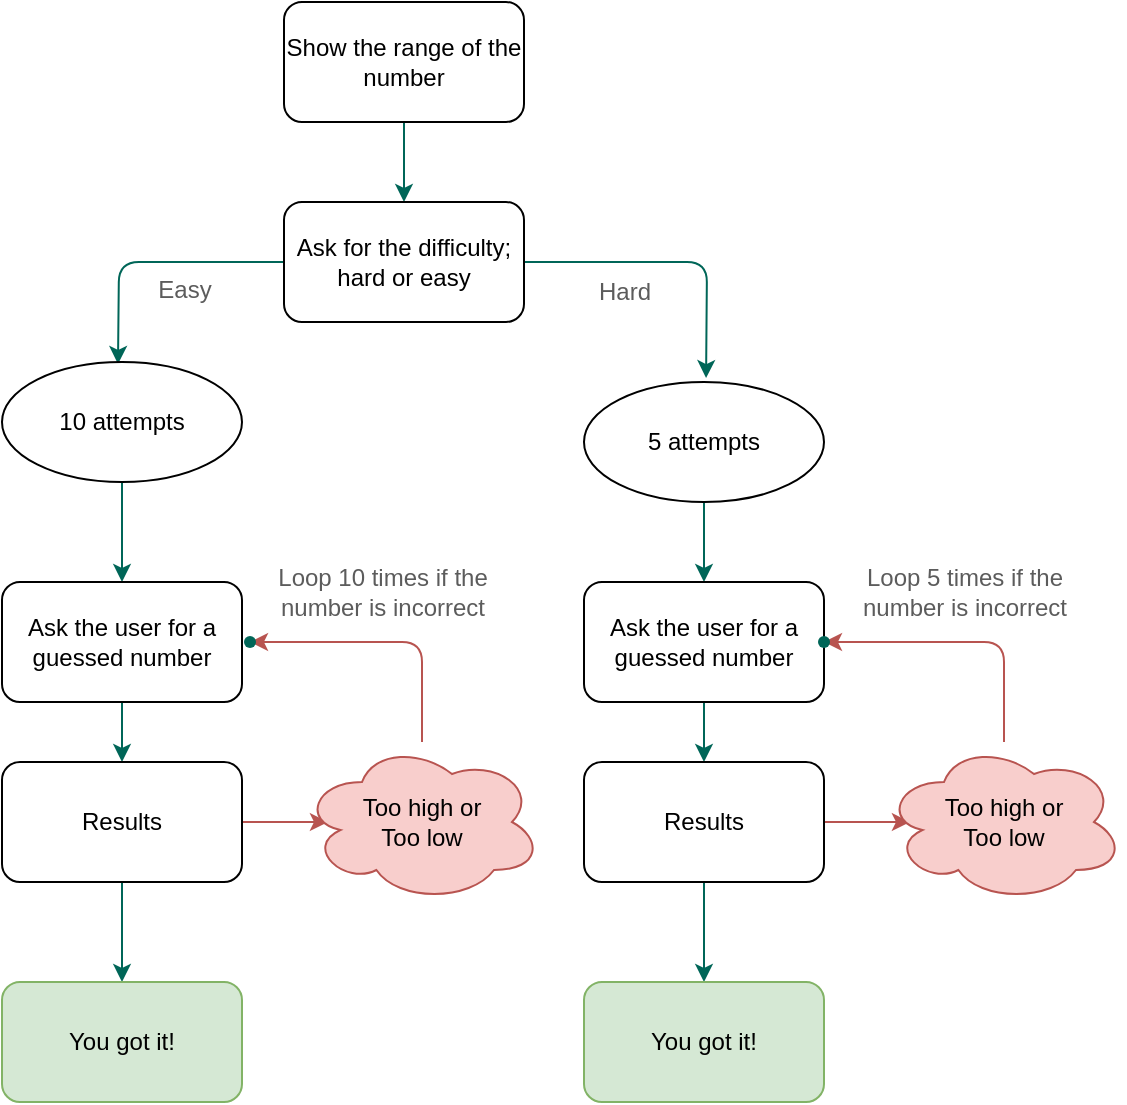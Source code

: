 <mxfile version="16.2.1" type="github"><diagram id="VpR6awlXsFyhepkTu2ht" name="Page-1"><mxGraphModel dx="1422" dy="785" grid="1" gridSize="10" guides="1" tooltips="1" connect="1" arrows="1" fold="1" page="1" pageScale="1" pageWidth="850" pageHeight="1100" math="0" shadow="0"><root><mxCell id="0"/><mxCell id="1" parent="0"/><mxCell id="I9rzfinuJaLphMyIrTHW-30" value="" style="edgeStyle=orthogonalEdgeStyle;curved=0;rounded=1;sketch=0;orthogonalLoop=1;jettySize=auto;html=1;fontColor=#5C5C5C;strokeColor=#006658;fillColor=#21C0A5;" edge="1" parent="1" source="I9rzfinuJaLphMyIrTHW-1" target="I9rzfinuJaLphMyIrTHW-2"><mxGeometry relative="1" as="geometry"/></mxCell><mxCell id="I9rzfinuJaLphMyIrTHW-1" value="Show the range of the number" style="rounded=1;whiteSpace=wrap;html=1;sketch=0;" vertex="1" parent="1"><mxGeometry x="350" y="30" width="120" height="60" as="geometry"/></mxCell><mxCell id="I9rzfinuJaLphMyIrTHW-7" style="edgeStyle=orthogonalEdgeStyle;curved=0;rounded=1;sketch=0;orthogonalLoop=1;jettySize=auto;html=1;entryX=0.475;entryY=-0.15;entryDx=0;entryDy=0;entryPerimeter=0;fontColor=#5C5C5C;strokeColor=#006658;fillColor=#21C0A5;" edge="1" parent="1" source="I9rzfinuJaLphMyIrTHW-2"><mxGeometry relative="1" as="geometry"><mxPoint x="267" y="211" as="targetPoint"/></mxGeometry></mxCell><mxCell id="I9rzfinuJaLphMyIrTHW-8" style="edgeStyle=orthogonalEdgeStyle;curved=0;rounded=1;sketch=0;orthogonalLoop=1;jettySize=auto;html=1;entryX=0.592;entryY=-0.033;entryDx=0;entryDy=0;entryPerimeter=0;fontColor=#5C5C5C;strokeColor=#006658;fillColor=#21C0A5;" edge="1" parent="1" source="I9rzfinuJaLphMyIrTHW-2"><mxGeometry relative="1" as="geometry"><mxPoint x="561.04" y="218.02" as="targetPoint"/></mxGeometry></mxCell><mxCell id="I9rzfinuJaLphMyIrTHW-2" value="Ask for the difficulty; hard or easy" style="rounded=1;whiteSpace=wrap;html=1;sketch=0;" vertex="1" parent="1"><mxGeometry x="350" y="130" width="120" height="60" as="geometry"/></mxCell><mxCell id="I9rzfinuJaLphMyIrTHW-9" value="Easy" style="text;html=1;align=center;verticalAlign=middle;resizable=0;points=[];autosize=1;strokeColor=none;fillColor=none;fontColor=#5C5C5C;" vertex="1" parent="1"><mxGeometry x="280" y="164" width="40" height="20" as="geometry"/></mxCell><mxCell id="I9rzfinuJaLphMyIrTHW-10" value="Hard" style="text;html=1;align=center;verticalAlign=middle;resizable=0;points=[];autosize=1;strokeColor=none;fillColor=none;fontColor=#5C5C5C;" vertex="1" parent="1"><mxGeometry x="500" y="165" width="40" height="20" as="geometry"/></mxCell><mxCell id="I9rzfinuJaLphMyIrTHW-47" value="" style="edgeStyle=orthogonalEdgeStyle;curved=0;rounded=1;sketch=0;orthogonalLoop=1;jettySize=auto;html=1;fontColor=#5C5C5C;strokeColor=#006658;fillColor=#21C0A5;" edge="1" parent="1" source="I9rzfinuJaLphMyIrTHW-11" target="I9rzfinuJaLphMyIrTHW-32"><mxGeometry relative="1" as="geometry"/></mxCell><mxCell id="I9rzfinuJaLphMyIrTHW-11" value="10 attempts" style="ellipse;whiteSpace=wrap;html=1;rounded=0;sketch=0;" vertex="1" parent="1"><mxGeometry x="209" y="210" width="120" height="60" as="geometry"/></mxCell><mxCell id="I9rzfinuJaLphMyIrTHW-43" value="" style="edgeStyle=orthogonalEdgeStyle;curved=0;rounded=1;sketch=0;orthogonalLoop=1;jettySize=auto;html=1;fontColor=#5C5C5C;strokeColor=#006658;fillColor=#21C0A5;" edge="1" parent="1" source="I9rzfinuJaLphMyIrTHW-12" target="I9rzfinuJaLphMyIrTHW-14"><mxGeometry relative="1" as="geometry"/></mxCell><mxCell id="I9rzfinuJaLphMyIrTHW-12" value="5 attempts" style="ellipse;whiteSpace=wrap;html=1;rounded=0;sketch=0;" vertex="1" parent="1"><mxGeometry x="500" y="220" width="120" height="60" as="geometry"/></mxCell><mxCell id="I9rzfinuJaLphMyIrTHW-26" value="" style="edgeStyle=orthogonalEdgeStyle;curved=0;rounded=1;sketch=0;orthogonalLoop=1;jettySize=auto;html=1;fontColor=#5C5C5C;strokeColor=#006658;fillColor=#21C0A5;" edge="1" parent="1" source="I9rzfinuJaLphMyIrTHW-14" target="I9rzfinuJaLphMyIrTHW-15"><mxGeometry relative="1" as="geometry"/></mxCell><mxCell id="I9rzfinuJaLphMyIrTHW-14" value="Ask the user for a guessed number" style="rounded=1;whiteSpace=wrap;html=1;sketch=0;" vertex="1" parent="1"><mxGeometry x="500" y="320" width="120" height="60" as="geometry"/></mxCell><mxCell id="I9rzfinuJaLphMyIrTHW-25" style="edgeStyle=orthogonalEdgeStyle;curved=0;rounded=1;sketch=0;orthogonalLoop=1;jettySize=auto;html=1;entryX=0.108;entryY=0.5;entryDx=0;entryDy=0;entryPerimeter=0;fontColor=#5C5C5C;strokeColor=#b85450;fillColor=#f8cecc;" edge="1" parent="1" source="I9rzfinuJaLphMyIrTHW-15" target="I9rzfinuJaLphMyIrTHW-22"><mxGeometry relative="1" as="geometry"/></mxCell><mxCell id="I9rzfinuJaLphMyIrTHW-29" value="" style="edgeStyle=orthogonalEdgeStyle;curved=0;rounded=1;sketch=0;orthogonalLoop=1;jettySize=auto;html=1;fontColor=#5C5C5C;strokeColor=#006658;fillColor=#21C0A5;" edge="1" parent="1" source="I9rzfinuJaLphMyIrTHW-15" target="I9rzfinuJaLphMyIrTHW-28"><mxGeometry relative="1" as="geometry"/></mxCell><mxCell id="I9rzfinuJaLphMyIrTHW-15" value="Results" style="rounded=1;whiteSpace=wrap;html=1;sketch=0;" vertex="1" parent="1"><mxGeometry x="500" y="410" width="120" height="60" as="geometry"/></mxCell><mxCell id="I9rzfinuJaLphMyIrTHW-24" value="" style="edgeStyle=orthogonalEdgeStyle;curved=0;rounded=1;sketch=0;orthogonalLoop=1;jettySize=auto;html=1;fontColor=#5C5C5C;strokeColor=#b85450;fillColor=#f8cecc;" edge="1" parent="1" source="I9rzfinuJaLphMyIrTHW-22" target="I9rzfinuJaLphMyIrTHW-23"><mxGeometry relative="1" as="geometry"><Array as="points"><mxPoint x="710" y="350"/></Array></mxGeometry></mxCell><mxCell id="I9rzfinuJaLphMyIrTHW-22" value="Too high or &lt;br&gt;Too low" style="ellipse;shape=cloud;whiteSpace=wrap;html=1;rounded=0;sketch=0;strokeColor=#b85450;fillColor=#f8cecc;" vertex="1" parent="1"><mxGeometry x="650" y="400" width="120" height="80" as="geometry"/></mxCell><mxCell id="I9rzfinuJaLphMyIrTHW-23" value="" style="shape=waypoint;sketch=0;size=6;pointerEvents=1;points=[];fillColor=#21C0A5;resizable=0;rotatable=0;perimeter=centerPerimeter;snapToPoint=1;strokeColor=#006658;fontColor=#5C5C5C;rounded=0;" vertex="1" parent="1"><mxGeometry x="600" y="330" width="40" height="40" as="geometry"/></mxCell><mxCell id="I9rzfinuJaLphMyIrTHW-27" value="Loop 5 times if the &lt;br&gt;number is incorrect" style="text;html=1;align=center;verticalAlign=middle;resizable=0;points=[];autosize=1;strokeColor=none;fillColor=none;fontColor=#5C5C5C;" vertex="1" parent="1"><mxGeometry x="630" y="310" width="120" height="30" as="geometry"/></mxCell><mxCell id="I9rzfinuJaLphMyIrTHW-28" value="You got it!" style="rounded=1;whiteSpace=wrap;html=1;sketch=0;fillColor=#d5e8d4;strokeColor=#82b366;" vertex="1" parent="1"><mxGeometry x="500" y="520" width="120" height="60" as="geometry"/></mxCell><mxCell id="I9rzfinuJaLphMyIrTHW-31" value="" style="edgeStyle=orthogonalEdgeStyle;curved=0;rounded=1;sketch=0;orthogonalLoop=1;jettySize=auto;html=1;fontColor=#5C5C5C;strokeColor=#006658;fillColor=#21C0A5;" edge="1" parent="1" source="I9rzfinuJaLphMyIrTHW-32" target="I9rzfinuJaLphMyIrTHW-35"><mxGeometry relative="1" as="geometry"/></mxCell><mxCell id="I9rzfinuJaLphMyIrTHW-32" value="Ask the user for a guessed number" style="rounded=1;whiteSpace=wrap;html=1;sketch=0;" vertex="1" parent="1"><mxGeometry x="209" y="320" width="120" height="60" as="geometry"/></mxCell><mxCell id="I9rzfinuJaLphMyIrTHW-33" style="edgeStyle=orthogonalEdgeStyle;curved=0;rounded=1;sketch=0;orthogonalLoop=1;jettySize=auto;html=1;entryX=0.108;entryY=0.5;entryDx=0;entryDy=0;entryPerimeter=0;fontColor=#5C5C5C;strokeColor=#b85450;fillColor=#f8cecc;" edge="1" parent="1" source="I9rzfinuJaLphMyIrTHW-35" target="I9rzfinuJaLphMyIrTHW-37"><mxGeometry relative="1" as="geometry"/></mxCell><mxCell id="I9rzfinuJaLphMyIrTHW-34" value="" style="edgeStyle=orthogonalEdgeStyle;curved=0;rounded=1;sketch=0;orthogonalLoop=1;jettySize=auto;html=1;fontColor=#5C5C5C;strokeColor=#006658;fillColor=#21C0A5;" edge="1" parent="1" source="I9rzfinuJaLphMyIrTHW-35" target="I9rzfinuJaLphMyIrTHW-40"><mxGeometry relative="1" as="geometry"/></mxCell><mxCell id="I9rzfinuJaLphMyIrTHW-35" value="Results" style="rounded=1;whiteSpace=wrap;html=1;sketch=0;" vertex="1" parent="1"><mxGeometry x="209" y="410" width="120" height="60" as="geometry"/></mxCell><mxCell id="I9rzfinuJaLphMyIrTHW-36" value="" style="edgeStyle=orthogonalEdgeStyle;curved=0;rounded=1;sketch=0;orthogonalLoop=1;jettySize=auto;html=1;fontColor=#5C5C5C;strokeColor=#b85450;fillColor=#f8cecc;" edge="1" parent="1" source="I9rzfinuJaLphMyIrTHW-37" target="I9rzfinuJaLphMyIrTHW-38"><mxGeometry relative="1" as="geometry"><Array as="points"><mxPoint x="419" y="350"/></Array></mxGeometry></mxCell><mxCell id="I9rzfinuJaLphMyIrTHW-37" value="Too high or &lt;br&gt;Too low" style="ellipse;shape=cloud;whiteSpace=wrap;html=1;rounded=0;sketch=0;strokeColor=#b85450;fillColor=#f8cecc;" vertex="1" parent="1"><mxGeometry x="359" y="400" width="120" height="80" as="geometry"/></mxCell><mxCell id="I9rzfinuJaLphMyIrTHW-38" value="" style="shape=waypoint;sketch=0;size=6;pointerEvents=1;points=[];fillColor=#21C0A5;resizable=0;rotatable=0;perimeter=centerPerimeter;snapToPoint=1;strokeColor=#006658;fontColor=#5C5C5C;rounded=0;" vertex="1" parent="1"><mxGeometry x="313" y="330" width="40" height="40" as="geometry"/></mxCell><mxCell id="I9rzfinuJaLphMyIrTHW-39" value="Loop 10 times if the &lt;br&gt;number is incorrect" style="text;html=1;align=center;verticalAlign=middle;resizable=0;points=[];autosize=1;strokeColor=none;fillColor=none;fontColor=#5C5C5C;" vertex="1" parent="1"><mxGeometry x="339" y="310" width="120" height="30" as="geometry"/></mxCell><mxCell id="I9rzfinuJaLphMyIrTHW-40" value="You got it!" style="rounded=1;whiteSpace=wrap;html=1;sketch=0;fillColor=#d5e8d4;strokeColor=#82b366;" vertex="1" parent="1"><mxGeometry x="209" y="520" width="120" height="60" as="geometry"/></mxCell></root></mxGraphModel></diagram></mxfile>